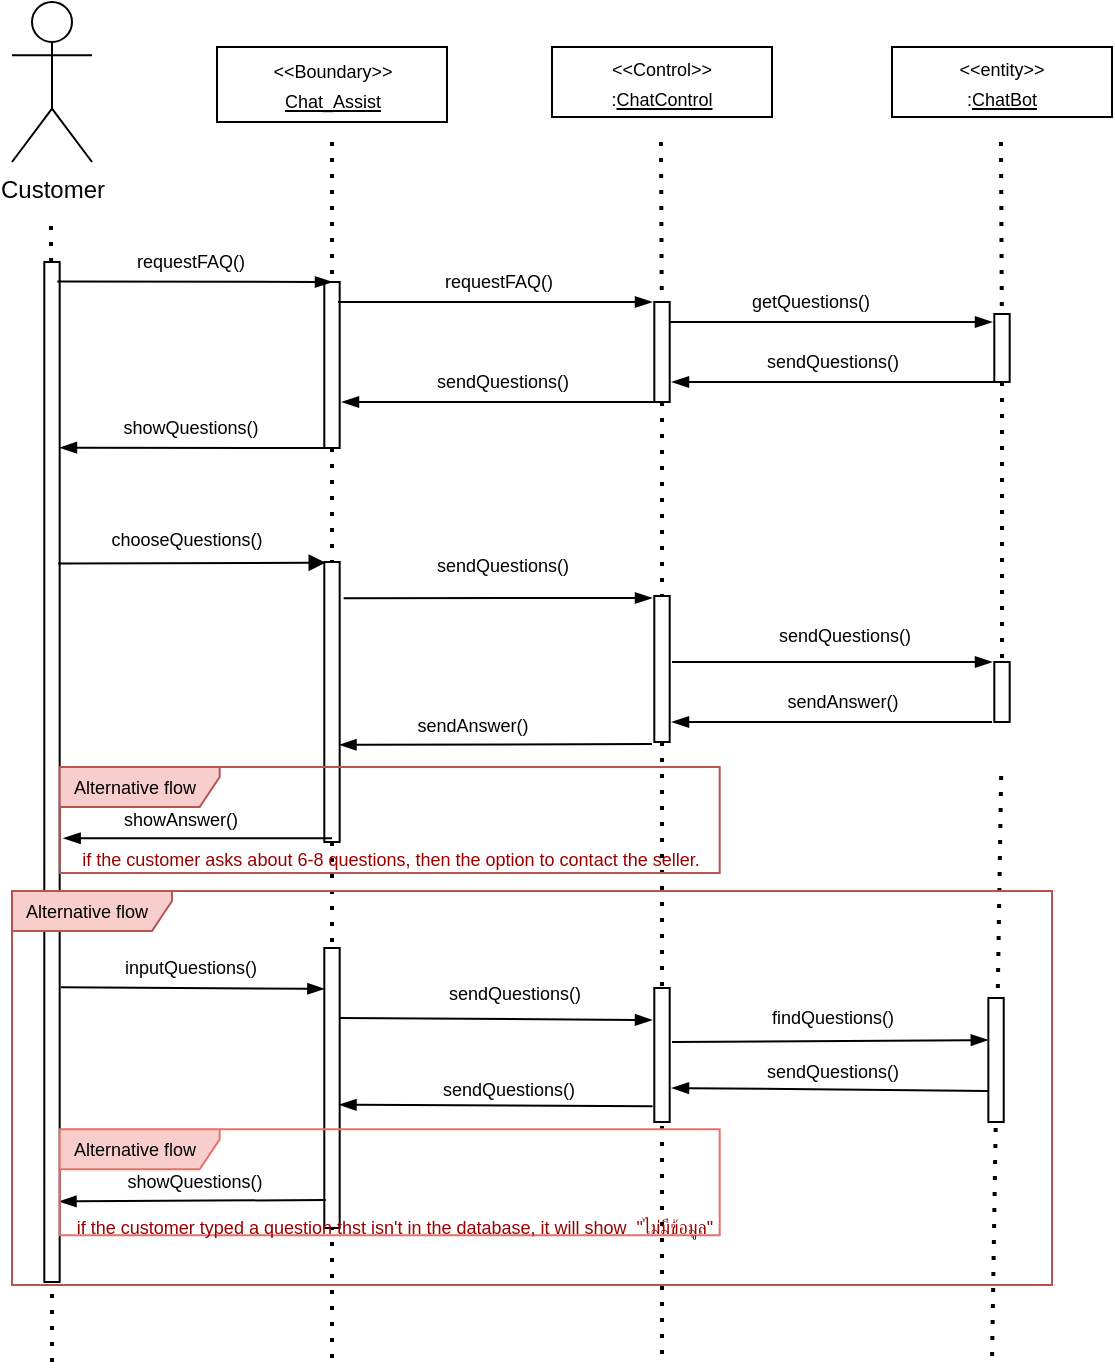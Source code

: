 <mxfile>
    <diagram id="4hdrDz7Q9HRkZpPZPvPN" name="Page-1">
        <mxGraphModel dx="1251" dy="645" grid="1" gridSize="10" guides="1" tooltips="1" connect="1" arrows="1" fold="1" page="1" pageScale="1" pageWidth="850" pageHeight="1100" math="0" shadow="0">
            <root>
                <mxCell id="0"/>
                <mxCell id="1" parent="0"/>
                <mxCell id="2" value="Customer" style="shape=umlActor;verticalLabelPosition=bottom;verticalAlign=top;html=1;outlineConnect=0;" parent="1" vertex="1">
                    <mxGeometry x="40" y="40" width="40" height="80" as="geometry"/>
                </mxCell>
                <mxCell id="3" value="" style="endArrow=none;dashed=1;html=1;dashPattern=1 3;strokeWidth=2;startArrow=none;" parent="1" source="4" edge="1">
                    <mxGeometry width="50" height="50" relative="1" as="geometry">
                        <mxPoint x="60" y="920" as="sourcePoint"/>
                        <mxPoint x="59.5" y="150" as="targetPoint"/>
                        <Array as="points"/>
                    </mxGeometry>
                </mxCell>
                <mxCell id="5" value="" style="endArrow=none;dashed=1;html=1;dashPattern=1 3;strokeWidth=2;" parent="1" target="4" edge="1">
                    <mxGeometry width="50" height="50" relative="1" as="geometry">
                        <mxPoint x="60" y="720" as="sourcePoint"/>
                        <mxPoint x="59.5" y="150" as="targetPoint"/>
                        <Array as="points"/>
                    </mxGeometry>
                </mxCell>
                <mxCell id="4" value="" style="rounded=0;whiteSpace=wrap;html=1;fontSize=9;" parent="1" vertex="1">
                    <mxGeometry x="56.15" y="170" width="7.69" height="510" as="geometry"/>
                </mxCell>
                <mxCell id="7" value="&lt;font style=&quot;font-size: 9px;&quot;&gt;&amp;lt;&amp;lt;Boundary&amp;gt;&amp;gt;&lt;br style=&quot;border-color: var(--border-color);&quot;&gt;&lt;u&gt;Chat_Assist&lt;/u&gt;&lt;br&gt;&lt;/font&gt;" style="rounded=0;whiteSpace=wrap;html=1;" parent="1" vertex="1">
                    <mxGeometry x="142.5" y="62.5" width="115" height="37.5" as="geometry"/>
                </mxCell>
                <mxCell id="8" value="&lt;font style=&quot;font-size: 9px;&quot;&gt;&amp;lt;&amp;lt;Control&amp;gt;&amp;gt;&lt;br&gt;:&lt;u&gt;ChatControl&lt;/u&gt;&lt;br&gt;&lt;/font&gt;" style="rounded=0;whiteSpace=wrap;html=1;" parent="1" vertex="1">
                    <mxGeometry x="310" y="62.5" width="110" height="35" as="geometry"/>
                </mxCell>
                <mxCell id="9" value="&lt;font style=&quot;font-size: 9px;&quot;&gt;&amp;lt;&amp;lt;entity&amp;gt;&amp;gt;&lt;br&gt;:&lt;u&gt;ChatBot&lt;/u&gt;&lt;/font&gt;" style="rounded=0;whiteSpace=wrap;html=1;" parent="1" vertex="1">
                    <mxGeometry x="480" y="62.5" width="110" height="35" as="geometry"/>
                </mxCell>
                <mxCell id="12" value="" style="endArrow=none;dashed=1;html=1;dashPattern=1 3;strokeWidth=2;startArrow=none;" parent="1" source="47" edge="1">
                    <mxGeometry width="50" height="50" relative="1" as="geometry">
                        <mxPoint x="364.496" y="110" as="sourcePoint"/>
                        <mxPoint x="365" y="720" as="targetPoint"/>
                        <Array as="points"/>
                    </mxGeometry>
                </mxCell>
                <mxCell id="14" value="" style="endArrow=blockThin;html=1;verticalAlign=top;endFill=1;" parent="1" edge="1">
                    <mxGeometry width="50" height="50" relative="1" as="geometry">
                        <mxPoint x="531.15" y="230.0" as="sourcePoint"/>
                        <mxPoint x="370" y="230" as="targetPoint"/>
                    </mxGeometry>
                </mxCell>
                <mxCell id="16" value="" style="endArrow=none;dashed=1;html=1;dashPattern=1 3;strokeWidth=2;startArrow=none;" parent="1" target="15" edge="1">
                    <mxGeometry width="50" height="50" relative="1" as="geometry">
                        <mxPoint x="534.496" y="110" as="sourcePoint"/>
                        <mxPoint x="535" y="920" as="targetPoint"/>
                        <Array as="points"/>
                    </mxGeometry>
                </mxCell>
                <mxCell id="15" value="&lt;span style=&quot;color: rgba(0, 0, 0, 0); font-family: monospace; font-size: 0px; text-align: start;&quot;&gt;%3CmxGraphModel%3E%3Croot%3E%3CmxCell%20id%3D%220%22%2F%3E%3CmxCell%20id%3D%221%22%20parent%3D%220%22%2F%3E%3CmxCell%20id%3D%222%22%20value%3D%22%E0%B8%AD%22%20style%3D%22rounded%3D0%3BwhiteSpace%3Dwrap%3Bhtml%3D1%3BfontSize%3D9%3B%22%20vertex%3D%221%22%20parent%3D%221%22%3E%3CmxGeometry%20x%3D%22531.15%22%20y%3D%22150%22%20width%3D%227.69%22%20height%3D%22120%22%20as%3D%22geometry%22%2F%3E%3C%2FmxCell%3E%3C%2Froot%3E%3C%2FmxGraphModel%3E&lt;/span&gt;&lt;span style=&quot;color: rgba(0, 0, 0, 0); font-family: monospace; font-size: 0px; text-align: start;&quot;&gt;%3CmxGraphModel%3E%3Croot%3E%3CmxCell%20id%3D%220%22%2F%3E%3CmxCell%20id%3D%221%22%20parent%3D%220%22%2F%3E%3CmxCell%20id%3D%222%22%20value%3D%22%E0%B8%AD%22%20style%3D%22rounded%3D0%3BwhiteSpace%3Dwrap%3Bhtml%3D1%3BfontSize%3D9%3B%22%20vertex%3D%221%22%20parent%3D%221%22%3E%3CmxGeometry%20x%3D%22531.15%22%20y%3D%22150%22%20width%3D%227.69%22%20height%3D%22120%22%20as%3D%22geometry%22%2F%3E%3C%2FmxCell%3E%3C%2Froot%3E%3C%2FmxGraphModel%3E&lt;/span&gt;" style="rounded=0;whiteSpace=wrap;html=1;fontSize=9;" parent="1" vertex="1">
                    <mxGeometry x="531.15" y="196" width="7.69" height="34" as="geometry"/>
                </mxCell>
                <mxCell id="18" value="" style="endArrow=none;dashed=1;html=1;dashPattern=1 3;strokeWidth=2;startArrow=none;" parent="1" target="17" edge="1">
                    <mxGeometry width="50" height="50" relative="1" as="geometry">
                        <mxPoint x="364.496" y="110" as="sourcePoint"/>
                        <mxPoint x="365" y="920" as="targetPoint"/>
                        <Array as="points"/>
                    </mxGeometry>
                </mxCell>
                <mxCell id="17" value="" style="rounded=0;whiteSpace=wrap;html=1;fontSize=9;" parent="1" vertex="1">
                    <mxGeometry x="361.16" y="190" width="7.69" height="50" as="geometry"/>
                </mxCell>
                <mxCell id="21" value="" style="endArrow=blockThin;html=1;exitX=0.5;exitY=1;exitDx=0;exitDy=0;endFill=1;" parent="1" source="17" edge="1">
                    <mxGeometry width="50" height="50" relative="1" as="geometry">
                        <mxPoint x="355" y="240" as="sourcePoint"/>
                        <mxPoint x="205" y="240" as="targetPoint"/>
                    </mxGeometry>
                </mxCell>
                <mxCell id="25" value="getQuestions()" style="text;html=1;align=center;verticalAlign=middle;resizable=0;points=[];autosize=1;strokeColor=none;fillColor=none;fontSize=9;" parent="1" vertex="1">
                    <mxGeometry x="398.84" y="180" width="80" height="20" as="geometry"/>
                </mxCell>
                <mxCell id="26" value="sendQuestions()" style="text;html=1;align=center;verticalAlign=middle;resizable=0;points=[];autosize=1;strokeColor=none;fillColor=none;fontSize=9;" parent="1" vertex="1">
                    <mxGeometry x="405" y="210.0" width="90" height="20" as="geometry"/>
                </mxCell>
                <mxCell id="27" value="sendQuestions()" style="text;html=1;align=center;verticalAlign=middle;resizable=0;points=[];autosize=1;strokeColor=none;fillColor=none;fontSize=9;" parent="1" vertex="1">
                    <mxGeometry x="240" y="220" width="90" height="20" as="geometry"/>
                </mxCell>
                <mxCell id="30" value="showQuestions()" style="text;html=1;align=center;verticalAlign=middle;resizable=0;points=[];autosize=1;strokeColor=none;fillColor=none;fontSize=9;" parent="1" vertex="1">
                    <mxGeometry x="84" y="243" width="90" height="20" as="geometry"/>
                </mxCell>
                <mxCell id="31" value="" style="endArrow=blockThin;html=1;verticalAlign=top;exitX=0.25;exitY=1;exitDx=0;exitDy=0;entryX=1.021;entryY=0.182;entryDx=0;entryDy=0;entryPerimeter=0;endFill=1;" parent="1" source="38" target="4" edge="1">
                    <mxGeometry width="50" height="50" relative="1" as="geometry">
                        <mxPoint x="190" y="251" as="sourcePoint"/>
                        <mxPoint x="70" y="251" as="targetPoint"/>
                    </mxGeometry>
                </mxCell>
                <mxCell id="37" value="" style="endArrow=none;dashed=1;html=1;dashPattern=1 3;strokeWidth=2;startArrow=none;" parent="1" source="40" edge="1">
                    <mxGeometry width="50" height="50" relative="1" as="geometry">
                        <mxPoint x="200" y="110" as="sourcePoint"/>
                        <mxPoint x="200" y="720" as="targetPoint"/>
                        <Array as="points"/>
                    </mxGeometry>
                </mxCell>
                <mxCell id="39" value="" style="endArrow=none;dashed=1;html=1;dashPattern=1 3;strokeWidth=2;startArrow=none;" parent="1" target="38" edge="1">
                    <mxGeometry width="50" height="50" relative="1" as="geometry">
                        <mxPoint x="200" y="110" as="sourcePoint"/>
                        <mxPoint x="200" y="920.833" as="targetPoint"/>
                        <Array as="points"/>
                    </mxGeometry>
                </mxCell>
                <mxCell id="38" value="&lt;span style=&quot;color: rgba(0, 0, 0, 0); font-family: monospace; font-size: 0px; text-align: start;&quot;&gt;%3CmxGraphModel%3E%3Croot%3E%3CmxCell%20id%3D%220%22%2F%3E%3CmxCell%20id%3D%221%22%20parent%3D%220%22%2F%3E%3CmxCell%20id%3D%222%22%20value%3D%22%E0%B8%AD%22%20style%3D%22rounded%3D0%3BwhiteSpace%3Dwrap%3Bhtml%3D1%3BfontSize%3D9%3B%22%20vertex%3D%221%22%20parent%3D%221%22%3E%3CmxGeometry%20x%3D%22531.15%22%20y%3D%22150%22%20width%3D%227.69%22%20height%3D%22120%22%20as%3D%22geometry%22%2F%3E%3C%2FmxCell%3E%3C%2Froot%3E%3C%2FmxGraphModel%3E&lt;/span&gt;&lt;span style=&quot;color: rgba(0, 0, 0, 0); font-family: monospace; font-size: 0px; text-align: start;&quot;&gt;%3CmxGraphModel%3E%3Croot%3E%3CmxCell%20id%3D%220%22%2F%3E%3CmxCell%20id%3D%221%22%20parent%3D%220%22%2F%3E%3CmxCell%20id%3D%222%22%20value%3D%22%E0%B8%AD%22%20style%3D%22rounded%3D0%3BwhiteSpace%3Dwrap%3Bhtml%3D1%3BfontSize%3D9%3B%22%20vertex%3D%221%22%20parent%3D%221%22%3E%3CmxGeometry%20x%3D%22531.15%22%20y%3D%22150%22%20width%3D%227.69%22%20height%3D%22120%22%20as%3D%22geometry%22%2F%3E%3C%2FmxCell%3E%3C%2Froot%3E%3C%2FmxGraphModel%3E&lt;/span&gt;" style="rounded=0;whiteSpace=wrap;html=1;fontSize=9;" parent="1" vertex="1">
                    <mxGeometry x="196.15" y="180" width="7.69" height="83" as="geometry"/>
                </mxCell>
                <mxCell id="41" value="" style="endArrow=none;dashed=1;html=1;dashPattern=1 3;strokeWidth=2;startArrow=none;" parent="1" source="38" target="40" edge="1">
                    <mxGeometry width="50" height="50" relative="1" as="geometry">
                        <mxPoint x="199.995" y="263" as="sourcePoint"/>
                        <mxPoint x="200" y="920.833" as="targetPoint"/>
                        <Array as="points"/>
                    </mxGeometry>
                </mxCell>
                <mxCell id="40" value="" style="rounded=0;whiteSpace=wrap;html=1;fontSize=9;" parent="1" vertex="1">
                    <mxGeometry x="196.15" y="320" width="7.69" height="140" as="geometry"/>
                </mxCell>
                <mxCell id="42" value="" style="endArrow=block;html=1;verticalAlign=top;entryX=0.093;entryY=0.131;entryDx=0;entryDy=0;entryPerimeter=0;exitX=0.9;exitY=0.331;exitDx=0;exitDy=0;exitPerimeter=0;endFill=1;" parent="1" edge="1">
                    <mxGeometry width="50" height="50" relative="1" as="geometry">
                        <mxPoint x="63.071" y="320.81" as="sourcePoint"/>
                        <mxPoint x="196.865" y="320.34" as="targetPoint"/>
                    </mxGeometry>
                </mxCell>
                <mxCell id="43" value="chooseQuestions()" style="text;html=1;align=center;verticalAlign=middle;resizable=0;points=[];autosize=1;strokeColor=none;fillColor=none;fontSize=9;" parent="1" vertex="1">
                    <mxGeometry x="77" y="299" width="100" height="20" as="geometry"/>
                </mxCell>
                <mxCell id="45" value="" style="endArrow=blockThin;html=1;verticalAlign=top;endFill=1;exitX=1.258;exitY=0.308;exitDx=0;exitDy=0;exitPerimeter=0;" parent="1" edge="1">
                    <mxGeometry width="50" height="50" relative="1" as="geometry">
                        <mxPoint x="205.824" y="338.12" as="sourcePoint"/>
                        <mxPoint x="360" y="338" as="targetPoint"/>
                    </mxGeometry>
                </mxCell>
                <mxCell id="46" value="sendQuestions()" style="text;html=1;align=center;verticalAlign=middle;resizable=0;points=[];autosize=1;strokeColor=none;fillColor=none;fontSize=9;" parent="1" vertex="1">
                    <mxGeometry x="240" y="312" width="90" height="20" as="geometry"/>
                </mxCell>
                <mxCell id="48" value="" style="endArrow=blockThin;html=1;verticalAlign=top;endFill=1;" parent="1" edge="1">
                    <mxGeometry width="50" height="50" relative="1" as="geometry">
                        <mxPoint x="370" y="370" as="sourcePoint"/>
                        <mxPoint x="530" y="370" as="targetPoint"/>
                    </mxGeometry>
                </mxCell>
                <mxCell id="49" value="sendQuestions()" style="text;html=1;align=center;verticalAlign=middle;resizable=0;points=[];autosize=1;strokeColor=none;fillColor=none;fontSize=9;" parent="1" vertex="1">
                    <mxGeometry x="410.96" y="347" width="90" height="20" as="geometry"/>
                </mxCell>
                <mxCell id="51" value="" style="endArrow=none;dashed=1;html=1;dashPattern=1 3;strokeWidth=2;startArrow=none;" parent="1" source="15" target="50" edge="1">
                    <mxGeometry width="50" height="50" relative="1" as="geometry">
                        <mxPoint x="534.997" y="240.0" as="sourcePoint"/>
                        <mxPoint x="535" y="920" as="targetPoint"/>
                        <Array as="points"/>
                    </mxGeometry>
                </mxCell>
                <mxCell id="50" value="&lt;span style=&quot;color: rgba(0, 0, 0, 0); font-family: monospace; font-size: 0px; text-align: start;&quot;&gt;%3CmxGraphModel%3E%3Croot%3E%3CmxCell%20id%3D%220%22%2F%3E%3CmxCell%20id%3D%221%22%20parent%3D%220%22%2F%3E%3CmxCell%20id%3D%222%22%20value%3D%22%E0%B8%AD%22%20style%3D%22rounded%3D0%3BwhiteSpace%3Dwrap%3Bhtml%3D1%3BfontSize%3D9%3B%22%20vertex%3D%221%22%20parent%3D%221%22%3E%3CmxGeometry%20x%3D%22531.15%22%20y%3D%22150%22%20width%3D%227.69%22%20height%3D%22120%22%20as%3D%22geometry%22%2F%3E%3C%2FmxCell%3E%3C%2Froot%3E%3C%2FmxGraphModel%3E&lt;/span&gt;&lt;span style=&quot;color: rgba(0, 0, 0, 0); font-family: monospace; font-size: 0px; text-align: start;&quot;&gt;%3CmxGraphModel%3E%3Croot%3E%3CmxCell%20id%3D%220%22%2F%3E%3CmxCell%20id%3D%221%22%20parent%3D%220%22%2F%3E%3CmxCell%20id%3D%222%22%20value%3D%22%E0%B8%AD%22%20style%3D%22rounded%3D0%3BwhiteSpace%3Dwrap%3Bhtml%3D1%3BfontSize%3D9%3B%22%20vertex%3D%221%22%20parent%3D%221%22%3E%3CmxGeometry%20x%3D%22531.15%22%20y%3D%22150%22%20width%3D%227.69%22%20height%3D%22120%22%20as%3D%22geometry%22%2F%3E%3C%2FmxCell%3E%3C%2Froot%3E%3C%2FmxGraphModel%3E&lt;/span&gt;" style="rounded=0;whiteSpace=wrap;html=1;fontSize=9;" parent="1" vertex="1">
                    <mxGeometry x="531.15" y="370" width="7.69" height="30" as="geometry"/>
                </mxCell>
                <mxCell id="52" value="" style="endArrow=blockThin;html=1;fontSize=9;endFill=1;" parent="1" edge="1">
                    <mxGeometry width="50" height="50" relative="1" as="geometry">
                        <mxPoint x="530" y="400" as="sourcePoint"/>
                        <mxPoint x="370" y="400" as="targetPoint"/>
                    </mxGeometry>
                </mxCell>
                <mxCell id="54" value="sendAnswer()" style="text;html=1;align=center;verticalAlign=middle;resizable=0;points=[];autosize=1;strokeColor=none;fillColor=none;fontSize=9;" parent="1" vertex="1">
                    <mxGeometry x="415" y="380" width="80" height="20" as="geometry"/>
                </mxCell>
                <mxCell id="55" value="showAnswer()" style="text;html=1;align=center;verticalAlign=middle;resizable=0;points=[];autosize=1;strokeColor=none;fillColor=none;fontSize=9;" parent="1" vertex="1">
                    <mxGeometry x="84" y="439" width="80" height="20" as="geometry"/>
                </mxCell>
                <mxCell id="56" value="" style="endArrow=blockThin;html=1;verticalAlign=top;entryX=1.258;entryY=0.565;entryDx=0;entryDy=0;entryPerimeter=0;exitX=0.501;exitY=0.987;exitDx=0;exitDy=0;exitPerimeter=0;endFill=1;" parent="1" source="40" target="4" edge="1">
                    <mxGeometry width="50" height="50" relative="1" as="geometry">
                        <mxPoint x="189" y="459.0" as="sourcePoint"/>
                        <mxPoint x="69" y="459.0" as="targetPoint"/>
                    </mxGeometry>
                </mxCell>
                <mxCell id="57" value="&lt;font style=&quot;font-size: 9px;&quot;&gt;Alternative flow&lt;/font&gt;" style="shape=umlFrame;whiteSpace=wrap;html=1;width=80;height=20;boundedLbl=1;verticalAlign=middle;align=left;spacingLeft=5;strokeWidth=1;fontSize=9;fillColor=#f8cecc;strokeColor=#b85450;" parent="1" vertex="1">
                    <mxGeometry x="63.84" y="422.5" width="330" height="53" as="geometry"/>
                </mxCell>
                <mxCell id="59" value="" style="endArrow=none;dashed=1;html=1;dashPattern=1 3;strokeWidth=2;startArrow=none;" parent="1" edge="1">
                    <mxGeometry width="50" height="50" relative="1" as="geometry">
                        <mxPoint x="534.575" y="427.0" as="sourcePoint"/>
                        <mxPoint x="530" y="720" as="targetPoint"/>
                        <Array as="points"/>
                    </mxGeometry>
                </mxCell>
                <mxCell id="60" value="if the customer asks about 6-8 questions, then the option to contact the seller." style="text;html=1;align=center;verticalAlign=middle;resizable=0;points=[];autosize=1;fontSize=9;fontColor=#990000;" parent="1" vertex="1">
                    <mxGeometry x="63.84" y="459" width="330" height="20" as="geometry"/>
                </mxCell>
                <mxCell id="61" value="" style="rounded=0;whiteSpace=wrap;html=1;fontSize=9;" parent="1" vertex="1">
                    <mxGeometry x="196.15" y="513" width="7.69" height="140" as="geometry"/>
                </mxCell>
                <mxCell id="62" value="" style="endArrow=blockThin;html=1;verticalAlign=top;entryX=0.003;entryY=0.146;entryDx=0;entryDy=0;entryPerimeter=0;exitX=1.079;exitY=0.711;exitDx=0;exitDy=0;exitPerimeter=0;endFill=1;" parent="1" source="4" target="61" edge="1">
                    <mxGeometry width="50" height="50" relative="1" as="geometry">
                        <mxPoint x="70.23" y="533.0" as="sourcePoint"/>
                        <mxPoint x="192.15" y="533.0" as="targetPoint"/>
                    </mxGeometry>
                </mxCell>
                <mxCell id="63" value="inputQuestions()" style="text;html=1;align=center;verticalAlign=middle;resizable=0;points=[];autosize=1;strokeColor=none;fillColor=none;fontSize=9;" parent="1" vertex="1">
                    <mxGeometry x="84" y="513" width="90" height="20" as="geometry"/>
                </mxCell>
                <mxCell id="67" value="" style="rounded=0;whiteSpace=wrap;html=1;fontSize=9;" parent="1" vertex="1">
                    <mxGeometry x="361.15" y="533" width="7.69" height="67" as="geometry"/>
                </mxCell>
                <mxCell id="68" value="" style="endArrow=blockThin;html=1;verticalAlign=top;exitX=1;exitY=0.25;exitDx=0;exitDy=0;endFill=1;" parent="1" source="61" edge="1">
                    <mxGeometry width="50" height="50" relative="1" as="geometry">
                        <mxPoint x="209.16" y="549" as="sourcePoint"/>
                        <mxPoint x="360" y="549" as="targetPoint"/>
                    </mxGeometry>
                </mxCell>
                <mxCell id="69" value="sendQuestions()" style="text;html=1;align=center;verticalAlign=middle;resizable=0;points=[];autosize=1;strokeColor=none;fillColor=none;fontSize=9;" parent="1" vertex="1">
                    <mxGeometry x="246.16" y="526" width="90" height="20" as="geometry"/>
                </mxCell>
                <mxCell id="70" value="" style="endArrow=blockThin;html=1;verticalAlign=top;entryX=-0.036;entryY=0.339;entryDx=0;entryDy=0;entryPerimeter=0;endFill=1;" parent="1" target="72" edge="1">
                    <mxGeometry width="50" height="50" relative="1" as="geometry">
                        <mxPoint x="370" y="560" as="sourcePoint"/>
                        <mxPoint x="520.96" y="559" as="targetPoint"/>
                    </mxGeometry>
                </mxCell>
                <mxCell id="71" value="findQuestions()" style="text;html=1;align=center;verticalAlign=middle;resizable=0;points=[];autosize=1;strokeColor=none;fillColor=none;fontSize=9;" parent="1" vertex="1">
                    <mxGeometry x="410" y="538" width="80" height="20" as="geometry"/>
                </mxCell>
                <mxCell id="72" value="&lt;span style=&quot;color: rgba(0, 0, 0, 0); font-family: monospace; font-size: 0px; text-align: start;&quot;&gt;%3CmxGraphModel%3E%3Croot%3E%3CmxCell%20id%3D%220%22%2F%3E%3CmxCell%20id%3D%221%22%20parent%3D%220%22%2F%3E%3CmxCell%20id%3D%222%22%20value%3D%22%E0%B8%AD%22%20style%3D%22rounded%3D0%3BwhiteSpace%3Dwrap%3Bhtml%3D1%3BfontSize%3D9%3B%22%20vertex%3D%221%22%20parent%3D%221%22%3E%3CmxGeometry%20x%3D%22531.15%22%20y%3D%22150%22%20width%3D%227.69%22%20height%3D%22120%22%20as%3D%22geometry%22%2F%3E%3C%2FmxCell%3E%3C%2Froot%3E%3C%2FmxGraphModel%3E&lt;/span&gt;&lt;span style=&quot;color: rgba(0, 0, 0, 0); font-family: monospace; font-size: 0px; text-align: start;&quot;&gt;%3CmxGraphModel%3E%3Croot%3E%3CmxCell%20id%3D%220%22%2F%3E%3CmxCell%20id%3D%221%22%20parent%3D%220%22%2F%3E%3CmxCell%20id%3D%222%22%20value%3D%22%E0%B8%AD%22%20style%3D%22rounded%3D0%3BwhiteSpace%3Dwrap%3Bhtml%3D1%3BfontSize%3D9%3B%22%20vertex%3D%221%22%20parent%3D%221%22%3E%3CmxGeometry%20x%3D%22531.15%22%20y%3D%22150%22%20width%3D%227.69%22%20height%3D%22120%22%20as%3D%22geometry%22%2F%3E%3C%2FmxCell%3E%3C%2Froot%3E%3C%2FmxGraphModel%3E&lt;/span&gt;" style="rounded=0;whiteSpace=wrap;html=1;fontSize=9;" parent="1" vertex="1">
                    <mxGeometry x="528.17" y="538" width="7.69" height="62" as="geometry"/>
                </mxCell>
                <mxCell id="75" value="" style="endArrow=blockThin;html=1;fontSize=9;exitX=0;exitY=0.75;exitDx=0;exitDy=0;endFill=1;" parent="1" source="72" edge="1">
                    <mxGeometry width="50" height="50" relative="1" as="geometry">
                        <mxPoint x="517.98" y="582.66" as="sourcePoint"/>
                        <mxPoint x="370" y="583" as="targetPoint"/>
                    </mxGeometry>
                </mxCell>
                <mxCell id="76" value="&lt;br&gt;sendQuestions()" style="text;html=1;align=center;verticalAlign=middle;resizable=0;points=[];autosize=1;strokeColor=none;fillColor=none;fontSize=9;" parent="1" vertex="1">
                    <mxGeometry x="405.0" y="549" width="90" height="40" as="geometry"/>
                </mxCell>
                <mxCell id="77" value="showQuestions()" style="text;html=1;align=center;verticalAlign=middle;resizable=0;points=[];autosize=1;strokeColor=none;fillColor=none;fontSize=9;" parent="1" vertex="1">
                    <mxGeometry x="86.15" y="620.17" width="90" height="20" as="geometry"/>
                </mxCell>
                <mxCell id="78" value="" style="endArrow=blockThin;html=1;verticalAlign=top;endFill=1;entryX=0.989;entryY=0.921;entryDx=0;entryDy=0;entryPerimeter=0;exitX=0.093;exitY=0.9;exitDx=0;exitDy=0;exitPerimeter=0;" parent="1" source="61" target="4" edge="1">
                    <mxGeometry width="50" height="50" relative="1" as="geometry">
                        <mxPoint x="188.15" y="640.17" as="sourcePoint"/>
                        <mxPoint x="68" y="640" as="targetPoint"/>
                    </mxGeometry>
                </mxCell>
                <mxCell id="79" value="&lt;font style=&quot;font-size: 9px;&quot;&gt;Alternative flow&lt;/font&gt;" style="shape=umlFrame;whiteSpace=wrap;html=1;width=80;height=20;boundedLbl=1;verticalAlign=middle;align=left;spacingLeft=5;strokeWidth=1;fontSize=9;fillColor=#f8cecc;strokeColor=#E8706B;" parent="1" vertex="1">
                    <mxGeometry x="63.84" y="603.67" width="330" height="53" as="geometry"/>
                </mxCell>
                <mxCell id="80" value="if the customer typed a question thst isn't in the database, it will show&amp;nbsp; &quot;ไม่มีข้อมูล&quot;" style="text;html=1;align=center;verticalAlign=middle;resizable=0;points=[];autosize=1;fontSize=9;fontColor=#990000;strokeColor=none;" parent="1" vertex="1">
                    <mxGeometry x="56.15" y="642.67" width="350" height="20" as="geometry"/>
                </mxCell>
                <mxCell id="RMc5vd-HdPurNnHc656c-80" value="" style="endArrow=none;dashed=1;html=1;dashPattern=1 3;strokeWidth=2;startArrow=none;" parent="1" source="17" target="47" edge="1">
                    <mxGeometry width="50" height="50" relative="1" as="geometry">
                        <mxPoint x="364.996" y="260.0" as="sourcePoint"/>
                        <mxPoint x="365" y="720" as="targetPoint"/>
                        <Array as="points"/>
                    </mxGeometry>
                </mxCell>
                <mxCell id="47" value="" style="rounded=0;whiteSpace=wrap;html=1;fontSize=9;" parent="1" vertex="1">
                    <mxGeometry x="361.15" y="337" width="7.69" height="73" as="geometry"/>
                </mxCell>
                <mxCell id="RMc5vd-HdPurNnHc656c-81" value="" style="endArrow=blockThin;html=1;fontSize=9;entryX=0.989;entryY=0.653;entryDx=0;entryDy=0;entryPerimeter=0;endFill=1;" parent="1" target="40" edge="1">
                    <mxGeometry width="50" height="50" relative="1" as="geometry">
                        <mxPoint x="360" y="411" as="sourcePoint"/>
                        <mxPoint x="209.16" y="413.0" as="targetPoint"/>
                        <Array as="points"/>
                    </mxGeometry>
                </mxCell>
                <mxCell id="RMc5vd-HdPurNnHc656c-83" value="" style="endArrow=blockThin;html=1;fontSize=9;entryX=0.989;entryY=0.56;entryDx=0;entryDy=0;entryPerimeter=0;exitX=-0.109;exitY=0.882;exitDx=0;exitDy=0;exitPerimeter=0;endFill=1;" parent="1" source="67" target="61" edge="1">
                    <mxGeometry width="50" height="50" relative="1" as="geometry">
                        <mxPoint x="355" y="590.66" as="sourcePoint"/>
                        <mxPoint x="210" y="590" as="targetPoint"/>
                    </mxGeometry>
                </mxCell>
                <mxCell id="RMc5vd-HdPurNnHc656c-84" value="&lt;br&gt;sendQuestions()" style="text;html=1;align=center;verticalAlign=middle;resizable=0;points=[];autosize=1;strokeColor=none;fillColor=none;fontSize=9;" parent="1" vertex="1">
                    <mxGeometry x="242.98" y="558" width="90" height="40" as="geometry"/>
                </mxCell>
                <mxCell id="82" value="" style="fontSize=12;html=1;endArrow=blockThin;endFill=1;exitX=0.847;exitY=0.019;exitDx=0;exitDy=0;exitPerimeter=0;" parent="1" source="4" edge="1">
                    <mxGeometry width="160" relative="1" as="geometry">
                        <mxPoint x="70" y="180" as="sourcePoint"/>
                        <mxPoint x="200" y="180" as="targetPoint"/>
                    </mxGeometry>
                </mxCell>
                <mxCell id="83" value="requestFAQ()" style="text;html=1;align=center;verticalAlign=middle;resizable=0;points=[];autosize=1;strokeColor=none;fillColor=none;fontSize=9;" parent="1" vertex="1">
                    <mxGeometry x="89" y="160" width="80" height="20" as="geometry"/>
                </mxCell>
                <mxCell id="85" value="" style="fontSize=12;html=1;endArrow=blockThin;endFill=1;" parent="1" edge="1">
                    <mxGeometry width="160" relative="1" as="geometry">
                        <mxPoint x="202.98" y="190" as="sourcePoint"/>
                        <mxPoint x="360" y="190" as="targetPoint"/>
                    </mxGeometry>
                </mxCell>
                <mxCell id="RMc5vd-HdPurNnHc656c-82" value="sendAnswer()" style="text;html=1;align=center;verticalAlign=middle;resizable=0;points=[];autosize=1;strokeColor=none;fillColor=none;fontSize=9;" parent="1" vertex="1">
                    <mxGeometry x="230" y="392" width="80" height="20" as="geometry"/>
                </mxCell>
                <mxCell id="95" value="requestFAQ()" style="text;html=1;align=center;verticalAlign=middle;resizable=0;points=[];autosize=1;strokeColor=none;fillColor=none;fontSize=9;" parent="1" vertex="1">
                    <mxGeometry x="242.98" y="170" width="80" height="20" as="geometry"/>
                </mxCell>
                <mxCell id="97" value="" style="fontSize=12;html=1;endArrow=blockThin;endFill=1;" parent="1" edge="1">
                    <mxGeometry width="160" relative="1" as="geometry">
                        <mxPoint x="369" y="200" as="sourcePoint"/>
                        <mxPoint x="530" y="200" as="targetPoint"/>
                    </mxGeometry>
                </mxCell>
                <mxCell id="qjEOdl3YzX7a1Mto9Ltp-97" value="&lt;font style=&quot;font-size: 9px;&quot;&gt;Alternative flow&lt;/font&gt;" style="shape=umlFrame;whiteSpace=wrap;html=1;width=80;height=20;boundedLbl=1;verticalAlign=middle;align=left;spacingLeft=5;strokeWidth=1;fontSize=9;fillColor=#f8cecc;strokeColor=#b85450;" parent="1" vertex="1">
                    <mxGeometry x="40" y="484.5" width="520" height="197" as="geometry"/>
                </mxCell>
            </root>
        </mxGraphModel>
    </diagram>
    <diagram id="cL9UutqBdXzwN1XWlvz5" name="Page-2">
        <mxGraphModel dx="1251" dy="645" grid="1" gridSize="10" guides="1" tooltips="1" connect="1" arrows="1" fold="1" page="1" pageScale="1" pageWidth="850" pageHeight="1100" math="0" shadow="0">
            <root>
                <mxCell id="0"/>
                <mxCell id="1" parent="0"/>
                <mxCell id="cw4E4tKnkDUjljcfsdXo-1" value="Customer" style="shape=umlActor;verticalLabelPosition=bottom;verticalAlign=top;html=1;outlineConnect=0;fontSize=9;fontColor=#1C0000;" parent="1" vertex="1">
                    <mxGeometry x="180" y="210" width="30" height="80" as="geometry"/>
                </mxCell>
                <mxCell id="cw4E4tKnkDUjljcfsdXo-4" value="Chat_Assist" style="shape=umlBoundary;whiteSpace=wrap;html=1;" parent="1" vertex="1">
                    <mxGeometry x="470" y="210" width="100" height="80" as="geometry"/>
                </mxCell>
                <mxCell id="cw4E4tKnkDUjljcfsdXo-5" value="ChatControl" style="ellipse;shape=umlControl;whiteSpace=wrap;html=1;" parent="1" vertex="1">
                    <mxGeometry x="480.0" y="600" width="80" height="90" as="geometry"/>
                </mxCell>
                <mxCell id="cw4E4tKnkDUjljcfsdXo-6" value="ChatBot" style="ellipse;shape=umlEntity;whiteSpace=wrap;html=1;" parent="1" vertex="1">
                    <mxGeometry x="100.0" y="610" width="80" height="80" as="geometry"/>
                </mxCell>
                <mxCell id="cw4E4tKnkDUjljcfsdXo-9" value="" style="endArrow=none;html=1;fontSize=9;fontColor=#1C0000;" parent="1" edge="1">
                    <mxGeometry width="50" height="50" relative="1" as="geometry">
                        <mxPoint x="195" y="250" as="sourcePoint"/>
                        <mxPoint x="475" y="250" as="targetPoint"/>
                    </mxGeometry>
                </mxCell>
                <mxCell id="cw4E4tKnkDUjljcfsdXo-10" value="" style="endArrow=none;html=1;fontSize=9;fontColor=#1C0000;entryX=-0.012;entryY=0.556;entryDx=0;entryDy=0;entryPerimeter=0;exitX=1;exitY=0.5;exitDx=0;exitDy=0;" parent="1" source="cw4E4tKnkDUjljcfsdXo-6" target="cw4E4tKnkDUjljcfsdXo-5" edge="1">
                    <mxGeometry width="50" height="50" relative="1" as="geometry">
                        <mxPoint x="245" y="649.5" as="sourcePoint"/>
                        <mxPoint x="475" y="650" as="targetPoint"/>
                    </mxGeometry>
                </mxCell>
                <mxCell id="cw4E4tKnkDUjljcfsdXo-11" value="" style="endArrow=none;html=1;fontSize=9;fontColor=#1C0000;exitX=0.55;exitY=0.133;exitDx=0;exitDy=0;exitPerimeter=0;entryX=0.55;entryY=1.025;entryDx=0;entryDy=0;entryPerimeter=0;" parent="1" source="cw4E4tKnkDUjljcfsdXo-5" target="cw4E4tKnkDUjljcfsdXo-4" edge="1">
                    <mxGeometry width="50" height="50" relative="1" as="geometry">
                        <mxPoint x="495" y="430" as="sourcePoint"/>
                        <mxPoint x="545" y="380" as="targetPoint"/>
                    </mxGeometry>
                </mxCell>
                <mxCell id="cw4E4tKnkDUjljcfsdXo-13" value="" style="endArrow=classic;html=1;fontSize=9;fontColor=#1C0000;" parent="1" edge="1">
                    <mxGeometry width="50" height="50" relative="1" as="geometry">
                        <mxPoint x="475" y="670" as="sourcePoint"/>
                        <mxPoint x="205" y="670" as="targetPoint"/>
                    </mxGeometry>
                </mxCell>
                <mxCell id="cw4E4tKnkDUjljcfsdXo-16" value="" style="endArrow=classic;html=1;fontSize=9;fontColor=#1C0000;" parent="1" edge="1">
                    <mxGeometry width="50" height="50" relative="1" as="geometry">
                        <mxPoint x="215" y="630" as="sourcePoint"/>
                        <mxPoint x="470" y="630" as="targetPoint"/>
                    </mxGeometry>
                </mxCell>
                <mxCell id="cw4E4tKnkDUjljcfsdXo-18" value="" style="endArrow=classic;html=1;fontSize=12;fontColor=#1C0000;" parent="1" edge="1">
                    <mxGeometry width="50" height="50" relative="1" as="geometry">
                        <mxPoint x="505" y="586" as="sourcePoint"/>
                        <mxPoint x="505" y="316" as="targetPoint"/>
                    </mxGeometry>
                </mxCell>
                <mxCell id="cw4E4tKnkDUjljcfsdXo-20" value="" style="endArrow=classic;html=1;fontSize=9;fontColor=#1C0000;" parent="1" edge="1">
                    <mxGeometry width="50" height="50" relative="1" as="geometry">
                        <mxPoint x="456" y="265" as="sourcePoint"/>
                        <mxPoint x="236" y="265" as="targetPoint"/>
                    </mxGeometry>
                </mxCell>
                <mxCell id="cw4E4tKnkDUjljcfsdXo-22" value="" style="endArrow=classic;html=1;fontSize=9;fontColor=#1C0000;" parent="1" edge="1">
                    <mxGeometry width="50" height="50" relative="1" as="geometry">
                        <mxPoint x="235" y="240" as="sourcePoint"/>
                        <mxPoint x="455" y="240" as="targetPoint"/>
                    </mxGeometry>
                </mxCell>
                <mxCell id="cw4E4tKnkDUjljcfsdXo-24" value="" style="endArrow=classic;html=1;fontSize=12;fontColor=#1C0000;" parent="1" edge="1">
                    <mxGeometry width="50" height="50" relative="1" as="geometry">
                        <mxPoint x="545" y="312" as="sourcePoint"/>
                        <mxPoint x="545" y="582" as="targetPoint"/>
                    </mxGeometry>
                </mxCell>
                <mxCell id="L1U-YOAH9ZUrWj2ya2As-2" value="1.requestFAQ()&lt;br&gt;2.chooseQuestions()&lt;br&gt;3.inputQuestions()" style="text;html=1;align=center;verticalAlign=middle;resizable=0;points=[];autosize=1;strokeColor=none;fillColor=none;" parent="1" vertex="1">
                    <mxGeometry x="280" y="180" width="130" height="60" as="geometry"/>
                </mxCell>
                <mxCell id="L1U-YOAH9ZUrWj2ya2As-3" value="1.1.requestFAQ()&lt;br&gt;2.1.sendQuestions()&lt;br&gt;3.1.sendQuestions()" style="text;html=1;align=center;verticalAlign=middle;resizable=0;points=[];autosize=1;strokeColor=none;fillColor=none;" parent="1" vertex="1">
                    <mxGeometry x="550" y="390" width="130" height="60" as="geometry"/>
                </mxCell>
                <mxCell id="L1U-YOAH9ZUrWj2ya2As-4" value="1.2.getQuestions()&lt;br&gt;2.2.sendQuestions()&lt;br&gt;3.2.findQuestions()" style="text;html=1;align=center;verticalAlign=middle;resizable=0;points=[];autosize=1;strokeColor=none;fillColor=none;" parent="1" vertex="1">
                    <mxGeometry x="280" y="680" width="130" height="60" as="geometry"/>
                </mxCell>
                <mxCell id="L1U-YOAH9ZUrWj2ya2As-5" value="1.3.sendQuestions()&lt;br&gt;2.3.sendAnswer()&lt;br&gt;3.3.sendQuestions()" style="text;html=1;align=center;verticalAlign=middle;resizable=0;points=[];autosize=1;strokeColor=none;fillColor=none;" parent="1" vertex="1">
                    <mxGeometry x="280" y="560" width="130" height="60" as="geometry"/>
                </mxCell>
                <mxCell id="L1U-YOAH9ZUrWj2ya2As-6" value="1.4.sendQuestions()&lt;br&gt;2.4.sendAnswer()&lt;br&gt;3.4.sendQuestions()" style="text;html=1;align=center;verticalAlign=middle;resizable=0;points=[];autosize=1;strokeColor=none;fillColor=none;" parent="1" vertex="1">
                    <mxGeometry x="360" y="410" width="130" height="60" as="geometry"/>
                </mxCell>
                <mxCell id="L1U-YOAH9ZUrWj2ya2As-7" value="1.5.showQuestions()&lt;br&gt;2.5.showAnswer()&lt;br&gt;3.5.showQuestions()" style="text;html=1;align=center;verticalAlign=middle;resizable=0;points=[];autosize=1;strokeColor=none;fillColor=none;" parent="1" vertex="1">
                    <mxGeometry x="280" y="270" width="130" height="60" as="geometry"/>
                </mxCell>
            </root>
        </mxGraphModel>
    </diagram>
</mxfile>